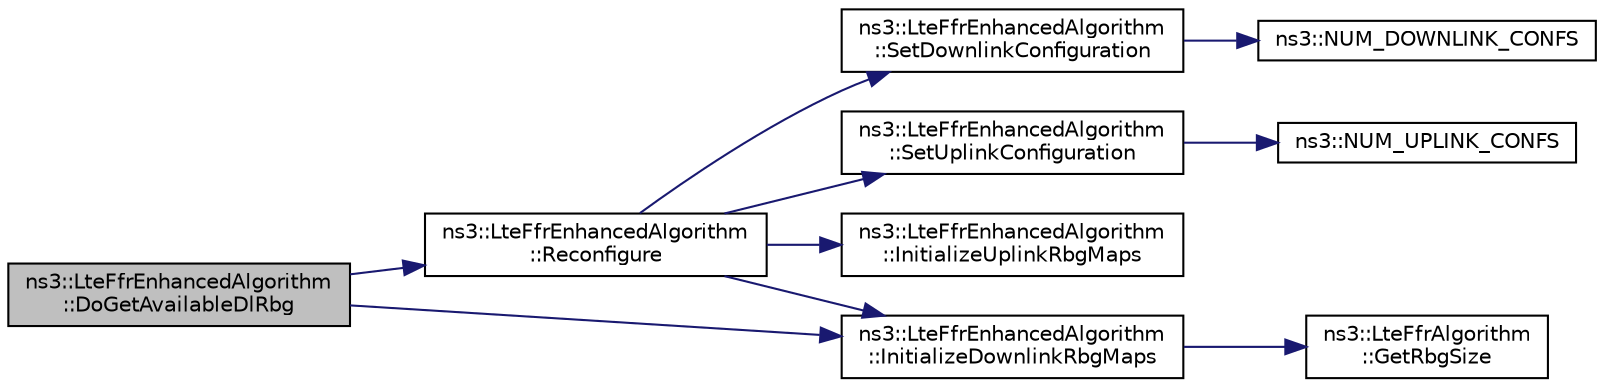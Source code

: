 digraph "ns3::LteFfrEnhancedAlgorithm::DoGetAvailableDlRbg"
{
  edge [fontname="Helvetica",fontsize="10",labelfontname="Helvetica",labelfontsize="10"];
  node [fontname="Helvetica",fontsize="10",shape=record];
  rankdir="LR";
  Node1 [label="ns3::LteFfrEnhancedAlgorithm\l::DoGetAvailableDlRbg",height=0.2,width=0.4,color="black", fillcolor="grey75", style="filled", fontcolor="black"];
  Node1 -> Node2 [color="midnightblue",fontsize="10",style="solid"];
  Node2 [label="ns3::LteFfrEnhancedAlgorithm\l::Reconfigure",height=0.2,width=0.4,color="black", fillcolor="white", style="filled",URL="$d0/d31/classns3_1_1LteFfrEnhancedAlgorithm.html#aa0e7e7915a6372a12a16ac7b3da80d2c",tooltip="Automatic FR reconfiguration. "];
  Node2 -> Node3 [color="midnightblue",fontsize="10",style="solid"];
  Node3 [label="ns3::LteFfrEnhancedAlgorithm\l::SetDownlinkConfiguration",height=0.2,width=0.4,color="black", fillcolor="white", style="filled",URL="$d0/d31/classns3_1_1LteFfrEnhancedAlgorithm.html#a31acc239f3b310e791d132db29ff2c80"];
  Node3 -> Node4 [color="midnightblue",fontsize="10",style="solid"];
  Node4 [label="ns3::NUM_DOWNLINK_CONFS",height=0.2,width=0.4,color="black", fillcolor="white", style="filled",URL="$d7/d2e/namespacens3.html#a417f8ac741bc7d3d00afe1cc14a59faf"];
  Node2 -> Node5 [color="midnightblue",fontsize="10",style="solid"];
  Node5 [label="ns3::LteFfrEnhancedAlgorithm\l::SetUplinkConfiguration",height=0.2,width=0.4,color="black", fillcolor="white", style="filled",URL="$d0/d31/classns3_1_1LteFfrEnhancedAlgorithm.html#ab4cc6a7d1d40a45058ccafe95a81a15c"];
  Node5 -> Node6 [color="midnightblue",fontsize="10",style="solid"];
  Node6 [label="ns3::NUM_UPLINK_CONFS",height=0.2,width=0.4,color="black", fillcolor="white", style="filled",URL="$d7/d2e/namespacens3.html#a5dc0a36a47c74fa76aa6f2db243f9478"];
  Node2 -> Node7 [color="midnightblue",fontsize="10",style="solid"];
  Node7 [label="ns3::LteFfrEnhancedAlgorithm\l::InitializeDownlinkRbgMaps",height=0.2,width=0.4,color="black", fillcolor="white", style="filled",URL="$d0/d31/classns3_1_1LteFfrEnhancedAlgorithm.html#a379506a432a4414a394622bca49f4293"];
  Node7 -> Node8 [color="midnightblue",fontsize="10",style="solid"];
  Node8 [label="ns3::LteFfrAlgorithm\l::GetRbgSize",height=0.2,width=0.4,color="black", fillcolor="white", style="filled",URL="$d5/dd1/classns3_1_1LteFfrAlgorithm.html#a63ff51a7ceaa4a5274ed420df52b330d",tooltip="Get RBG size for DL Bandwidth according to table 7.1.6.1-1 of 36.213. "];
  Node2 -> Node9 [color="midnightblue",fontsize="10",style="solid"];
  Node9 [label="ns3::LteFfrEnhancedAlgorithm\l::InitializeUplinkRbgMaps",height=0.2,width=0.4,color="black", fillcolor="white", style="filled",URL="$d0/d31/classns3_1_1LteFfrEnhancedAlgorithm.html#ae0a8e76f10168c1cfc550c541097282e"];
  Node1 -> Node7 [color="midnightblue",fontsize="10",style="solid"];
}
